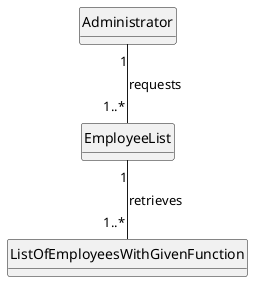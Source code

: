 @startuml
'https://plantuml.com/object-diagram
skinparam monochrome true
skinparam packageStyle rectangle
skinparam shadowing false

'left to right direction

skinparam classAttributeIconSize 0

hide circle
hide methods

class EmployeeList {
}

class ListOfEmployeesWithGivenFunction {
}

class Administrator {
}

EmployeeList "1" -- "1..*" ListOfEmployeesWithGivenFunction : retrieves
Administrator "1" -- "1..*" EmployeeList : requests

@enduml


